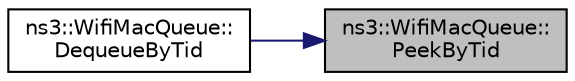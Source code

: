 digraph "ns3::WifiMacQueue::PeekByTid"
{
 // LATEX_PDF_SIZE
  edge [fontname="Helvetica",fontsize="10",labelfontname="Helvetica",labelfontsize="10"];
  node [fontname="Helvetica",fontsize="10",shape=record];
  rankdir="RL";
  Node1 [label="ns3::WifiMacQueue::\lPeekByTid",height=0.2,width=0.4,color="black", fillcolor="grey75", style="filled", fontcolor="black",tooltip="Search and return, if present in the queue, the first packet having the TID equal to tid."];
  Node1 -> Node2 [dir="back",color="midnightblue",fontsize="10",style="solid",fontname="Helvetica"];
  Node2 [label="ns3::WifiMacQueue::\lDequeueByTid",height=0.2,width=0.4,color="black", fillcolor="white", style="filled",URL="$classns3_1_1_wifi_mac_queue.html#a93503e51a33a2fff104dc264601b54ba",tooltip="Search and return, if present in the queue, the first packet having the TID equal to tid."];
}
